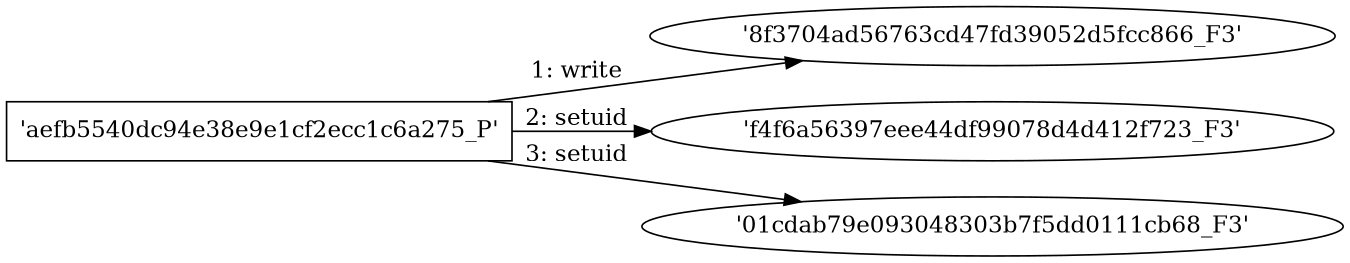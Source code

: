 digraph "D:\Learning\Paper\apt\基于CTI的攻击预警\Dataset\攻击图\ASGfromALLCTI\Vulnerability in JetAudio and JetVideo Media Players Allows for Arbitrary Code Execution.dot" {
rankdir="LR"
size="9"
fixedsize="false"
splines="true"
nodesep=0.3
ranksep=0
fontsize=10
overlap="scalexy"
engine= "neato"
	"'8f3704ad56763cd47fd39052d5fcc866_F3'" [node_type=file shape=ellipse]
	"'aefb5540dc94e38e9e1cf2ecc1c6a275_P'" [node_type=Process shape=box]
	"'aefb5540dc94e38e9e1cf2ecc1c6a275_P'" -> "'8f3704ad56763cd47fd39052d5fcc866_F3'" [label="1: write"]
	"'f4f6a56397eee44df99078d4d412f723_F3'" [node_type=file shape=ellipse]
	"'aefb5540dc94e38e9e1cf2ecc1c6a275_P'" [node_type=Process shape=box]
	"'aefb5540dc94e38e9e1cf2ecc1c6a275_P'" -> "'f4f6a56397eee44df99078d4d412f723_F3'" [label="2: setuid"]
	"'01cdab79e093048303b7f5dd0111cb68_F3'" [node_type=file shape=ellipse]
	"'aefb5540dc94e38e9e1cf2ecc1c6a275_P'" [node_type=Process shape=box]
	"'aefb5540dc94e38e9e1cf2ecc1c6a275_P'" -> "'01cdab79e093048303b7f5dd0111cb68_F3'" [label="3: setuid"]
}
